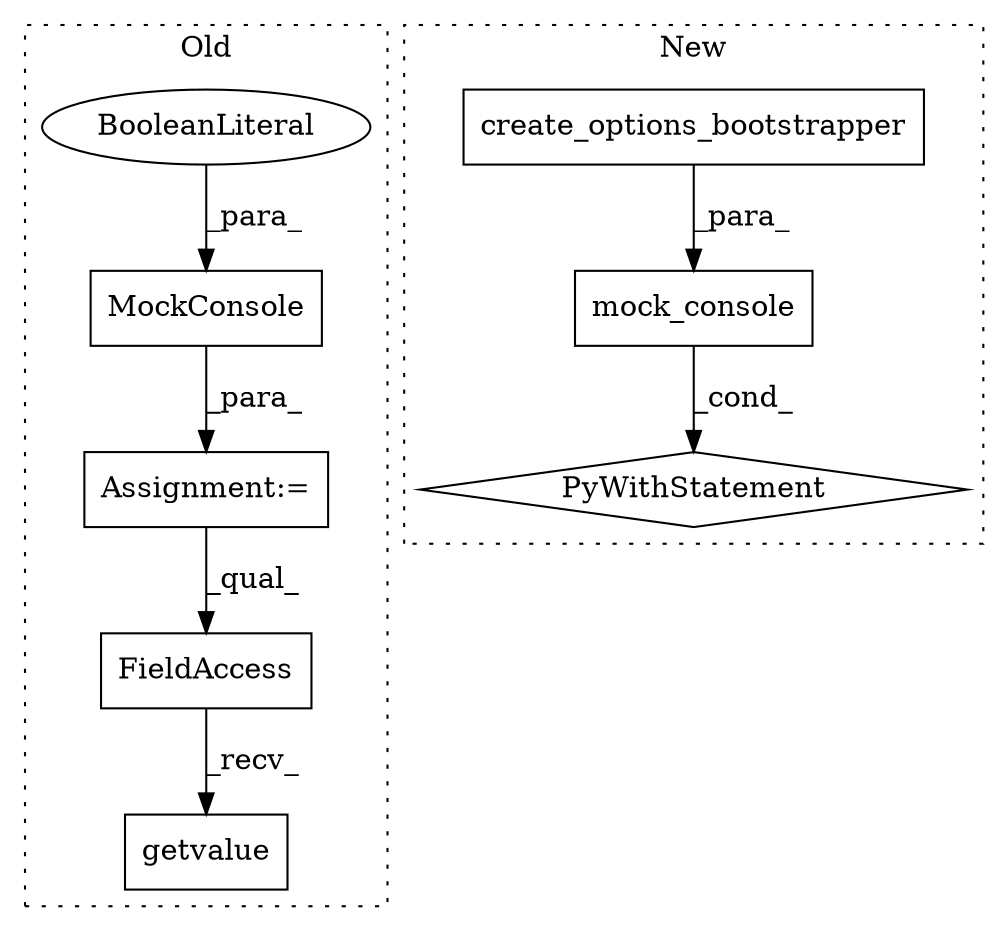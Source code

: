 digraph G {
subgraph cluster0 {
1 [label="getvalue" a="32" s="1446" l="10" shape="box"];
4 [label="MockConsole" a="32" s="999,1016" l="12,1" shape="box"];
5 [label="BooleanLiteral" a="9" s="1011" l="5" shape="ellipse"];
6 [label="FieldAccess" a="22" s="1431" l="14" shape="box"];
8 [label="Assignment:=" a="7" s="998" l="1" shape="box"];
label = "Old";
style="dotted";
}
subgraph cluster1 {
2 [label="create_options_bootstrapper" a="32" s="1029" l="29" shape="box"];
3 [label="PyWithStatement" a="104" s="1006,1059" l="10,2" shape="diamond"];
7 [label="mock_console" a="32" s="1016,1058" l="13,1" shape="box"];
label = "New";
style="dotted";
}
2 -> 7 [label="_para_"];
4 -> 8 [label="_para_"];
5 -> 4 [label="_para_"];
6 -> 1 [label="_recv_"];
7 -> 3 [label="_cond_"];
8 -> 6 [label="_qual_"];
}